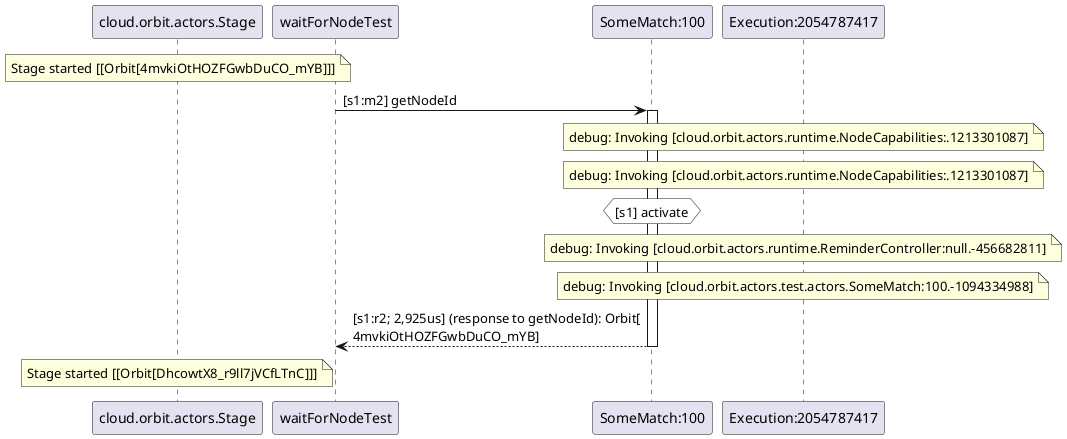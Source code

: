 @startuml
note over "cloud.orbit.actors.Stage": Stage started [[Orbit[4mvkiOtHOZFGwbDuCO_mYB]]]
"waitForNodeTest" -> "SomeMatch:100" : [s1:m2] getNodeId
activate "SomeMatch:100"
note over "Execution:2054787417": debug: Invoking [cloud.orbit.actors.runtime.NodeCapabilities:.1213301087] 
note over "Execution:2054787417": debug: Invoking [cloud.orbit.actors.runtime.NodeCapabilities:.1213301087] 
hnote over "SomeMatch:100" #white : [s1] activate
note over "Execution:2054787417": debug: Invoking [cloud.orbit.actors.runtime.ReminderController:null.-456682811] 
note over "Execution:2054787417": debug: Invoking [cloud.orbit.actors.test.actors.SomeMatch:100.-1094334988] 
"SomeMatch:100" --> "waitForNodeTest" : [s1:r2; 2,925us] (response to getNodeId): Orbit[\n4mvkiOtHOZFGwbDuCO_mYB]
deactivate "SomeMatch:100"
note over "cloud.orbit.actors.Stage": Stage started [[Orbit[DhcowtX8_r9ll7jVCfLTnC]]]
@enduml
